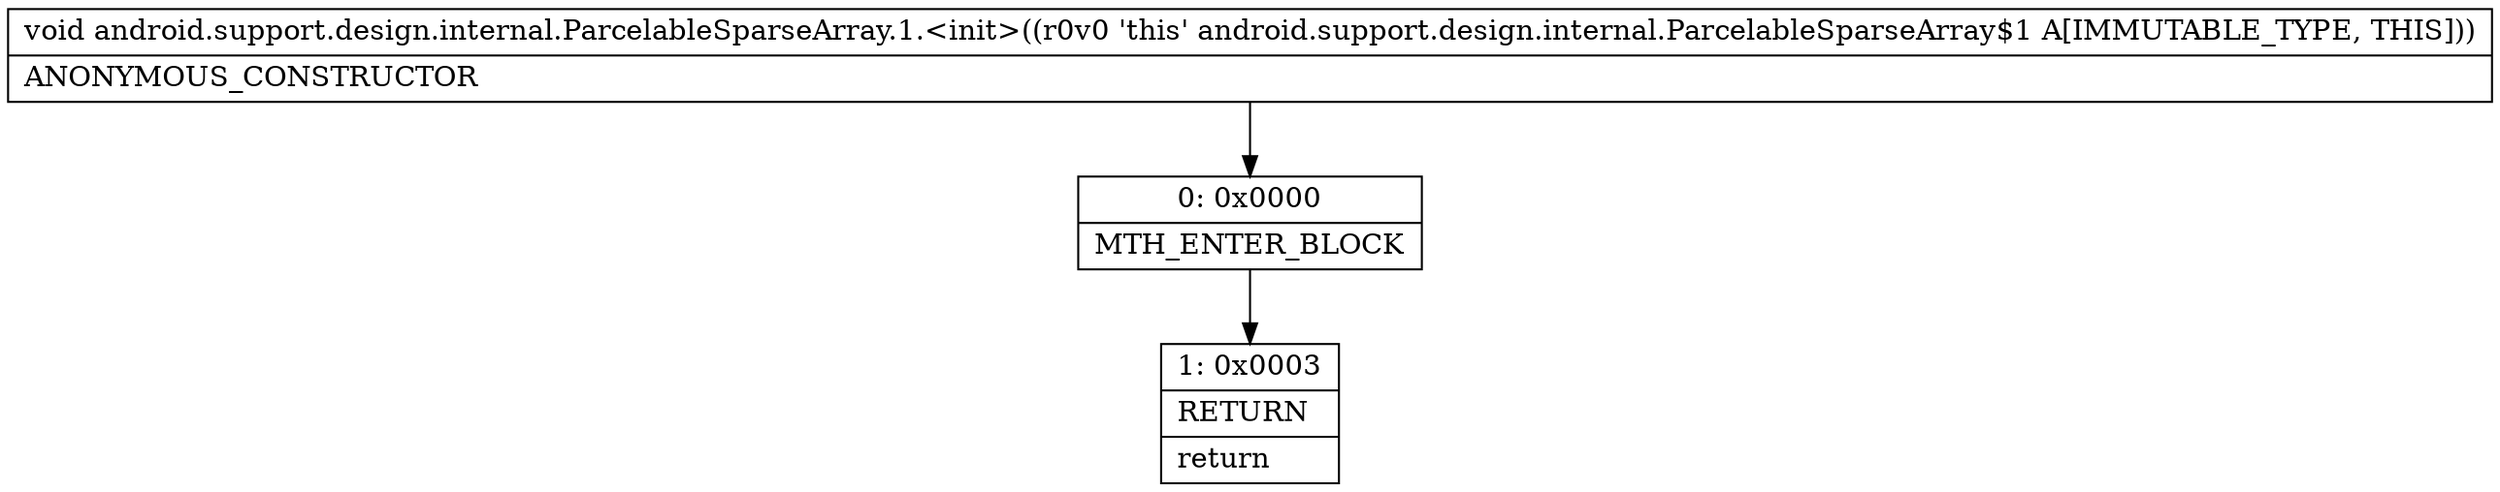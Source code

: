 digraph "CFG forandroid.support.design.internal.ParcelableSparseArray.1.\<init\>()V" {
Node_0 [shape=record,label="{0\:\ 0x0000|MTH_ENTER_BLOCK\l}"];
Node_1 [shape=record,label="{1\:\ 0x0003|RETURN\l|return\l}"];
MethodNode[shape=record,label="{void android.support.design.internal.ParcelableSparseArray.1.\<init\>((r0v0 'this' android.support.design.internal.ParcelableSparseArray$1 A[IMMUTABLE_TYPE, THIS]))  | ANONYMOUS_CONSTRUCTOR\l}"];
MethodNode -> Node_0;
Node_0 -> Node_1;
}

